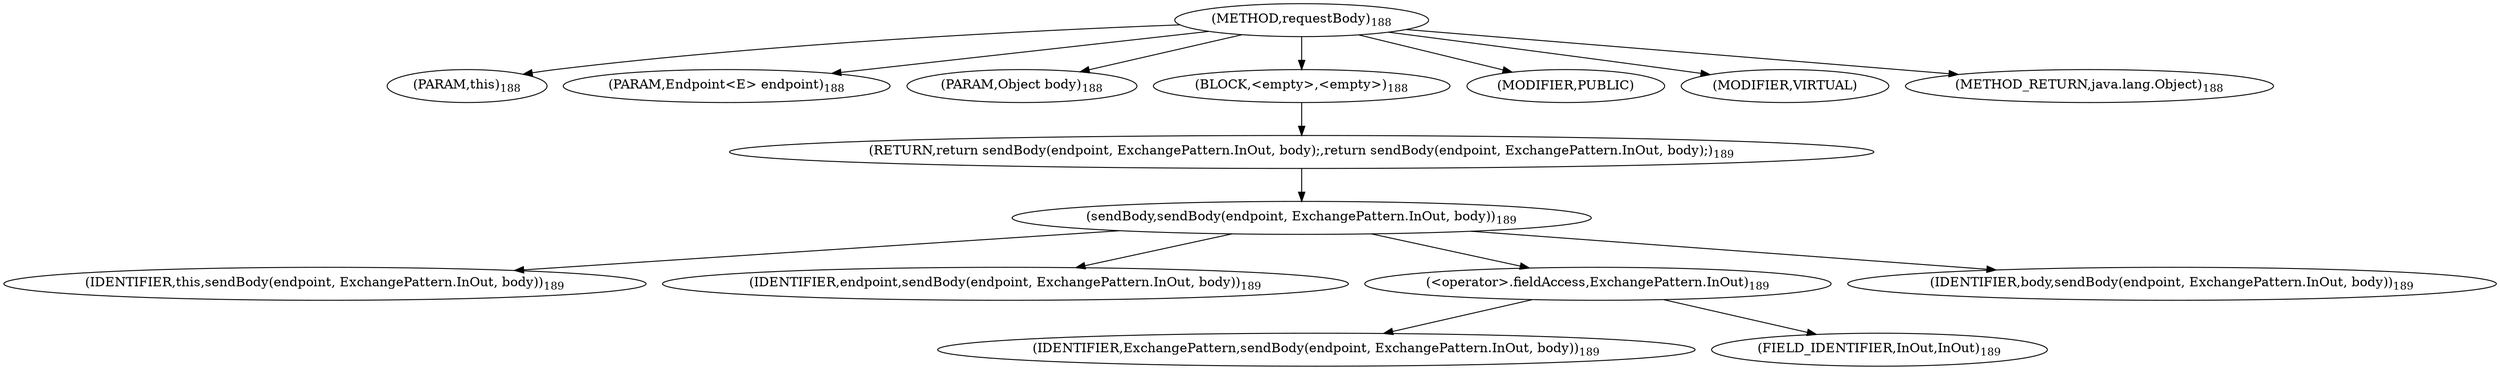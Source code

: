 digraph "requestBody" {  
"617" [label = <(METHOD,requestBody)<SUB>188</SUB>> ]
"64" [label = <(PARAM,this)<SUB>188</SUB>> ]
"618" [label = <(PARAM,Endpoint&lt;E&gt; endpoint)<SUB>188</SUB>> ]
"619" [label = <(PARAM,Object body)<SUB>188</SUB>> ]
"620" [label = <(BLOCK,&lt;empty&gt;,&lt;empty&gt;)<SUB>188</SUB>> ]
"621" [label = <(RETURN,return sendBody(endpoint, ExchangePattern.InOut, body);,return sendBody(endpoint, ExchangePattern.InOut, body);)<SUB>189</SUB>> ]
"622" [label = <(sendBody,sendBody(endpoint, ExchangePattern.InOut, body))<SUB>189</SUB>> ]
"63" [label = <(IDENTIFIER,this,sendBody(endpoint, ExchangePattern.InOut, body))<SUB>189</SUB>> ]
"623" [label = <(IDENTIFIER,endpoint,sendBody(endpoint, ExchangePattern.InOut, body))<SUB>189</SUB>> ]
"624" [label = <(&lt;operator&gt;.fieldAccess,ExchangePattern.InOut)<SUB>189</SUB>> ]
"625" [label = <(IDENTIFIER,ExchangePattern,sendBody(endpoint, ExchangePattern.InOut, body))<SUB>189</SUB>> ]
"626" [label = <(FIELD_IDENTIFIER,InOut,InOut)<SUB>189</SUB>> ]
"627" [label = <(IDENTIFIER,body,sendBody(endpoint, ExchangePattern.InOut, body))<SUB>189</SUB>> ]
"628" [label = <(MODIFIER,PUBLIC)> ]
"629" [label = <(MODIFIER,VIRTUAL)> ]
"630" [label = <(METHOD_RETURN,java.lang.Object)<SUB>188</SUB>> ]
  "617" -> "64" 
  "617" -> "618" 
  "617" -> "619" 
  "617" -> "620" 
  "617" -> "628" 
  "617" -> "629" 
  "617" -> "630" 
  "620" -> "621" 
  "621" -> "622" 
  "622" -> "63" 
  "622" -> "623" 
  "622" -> "624" 
  "622" -> "627" 
  "624" -> "625" 
  "624" -> "626" 
}
